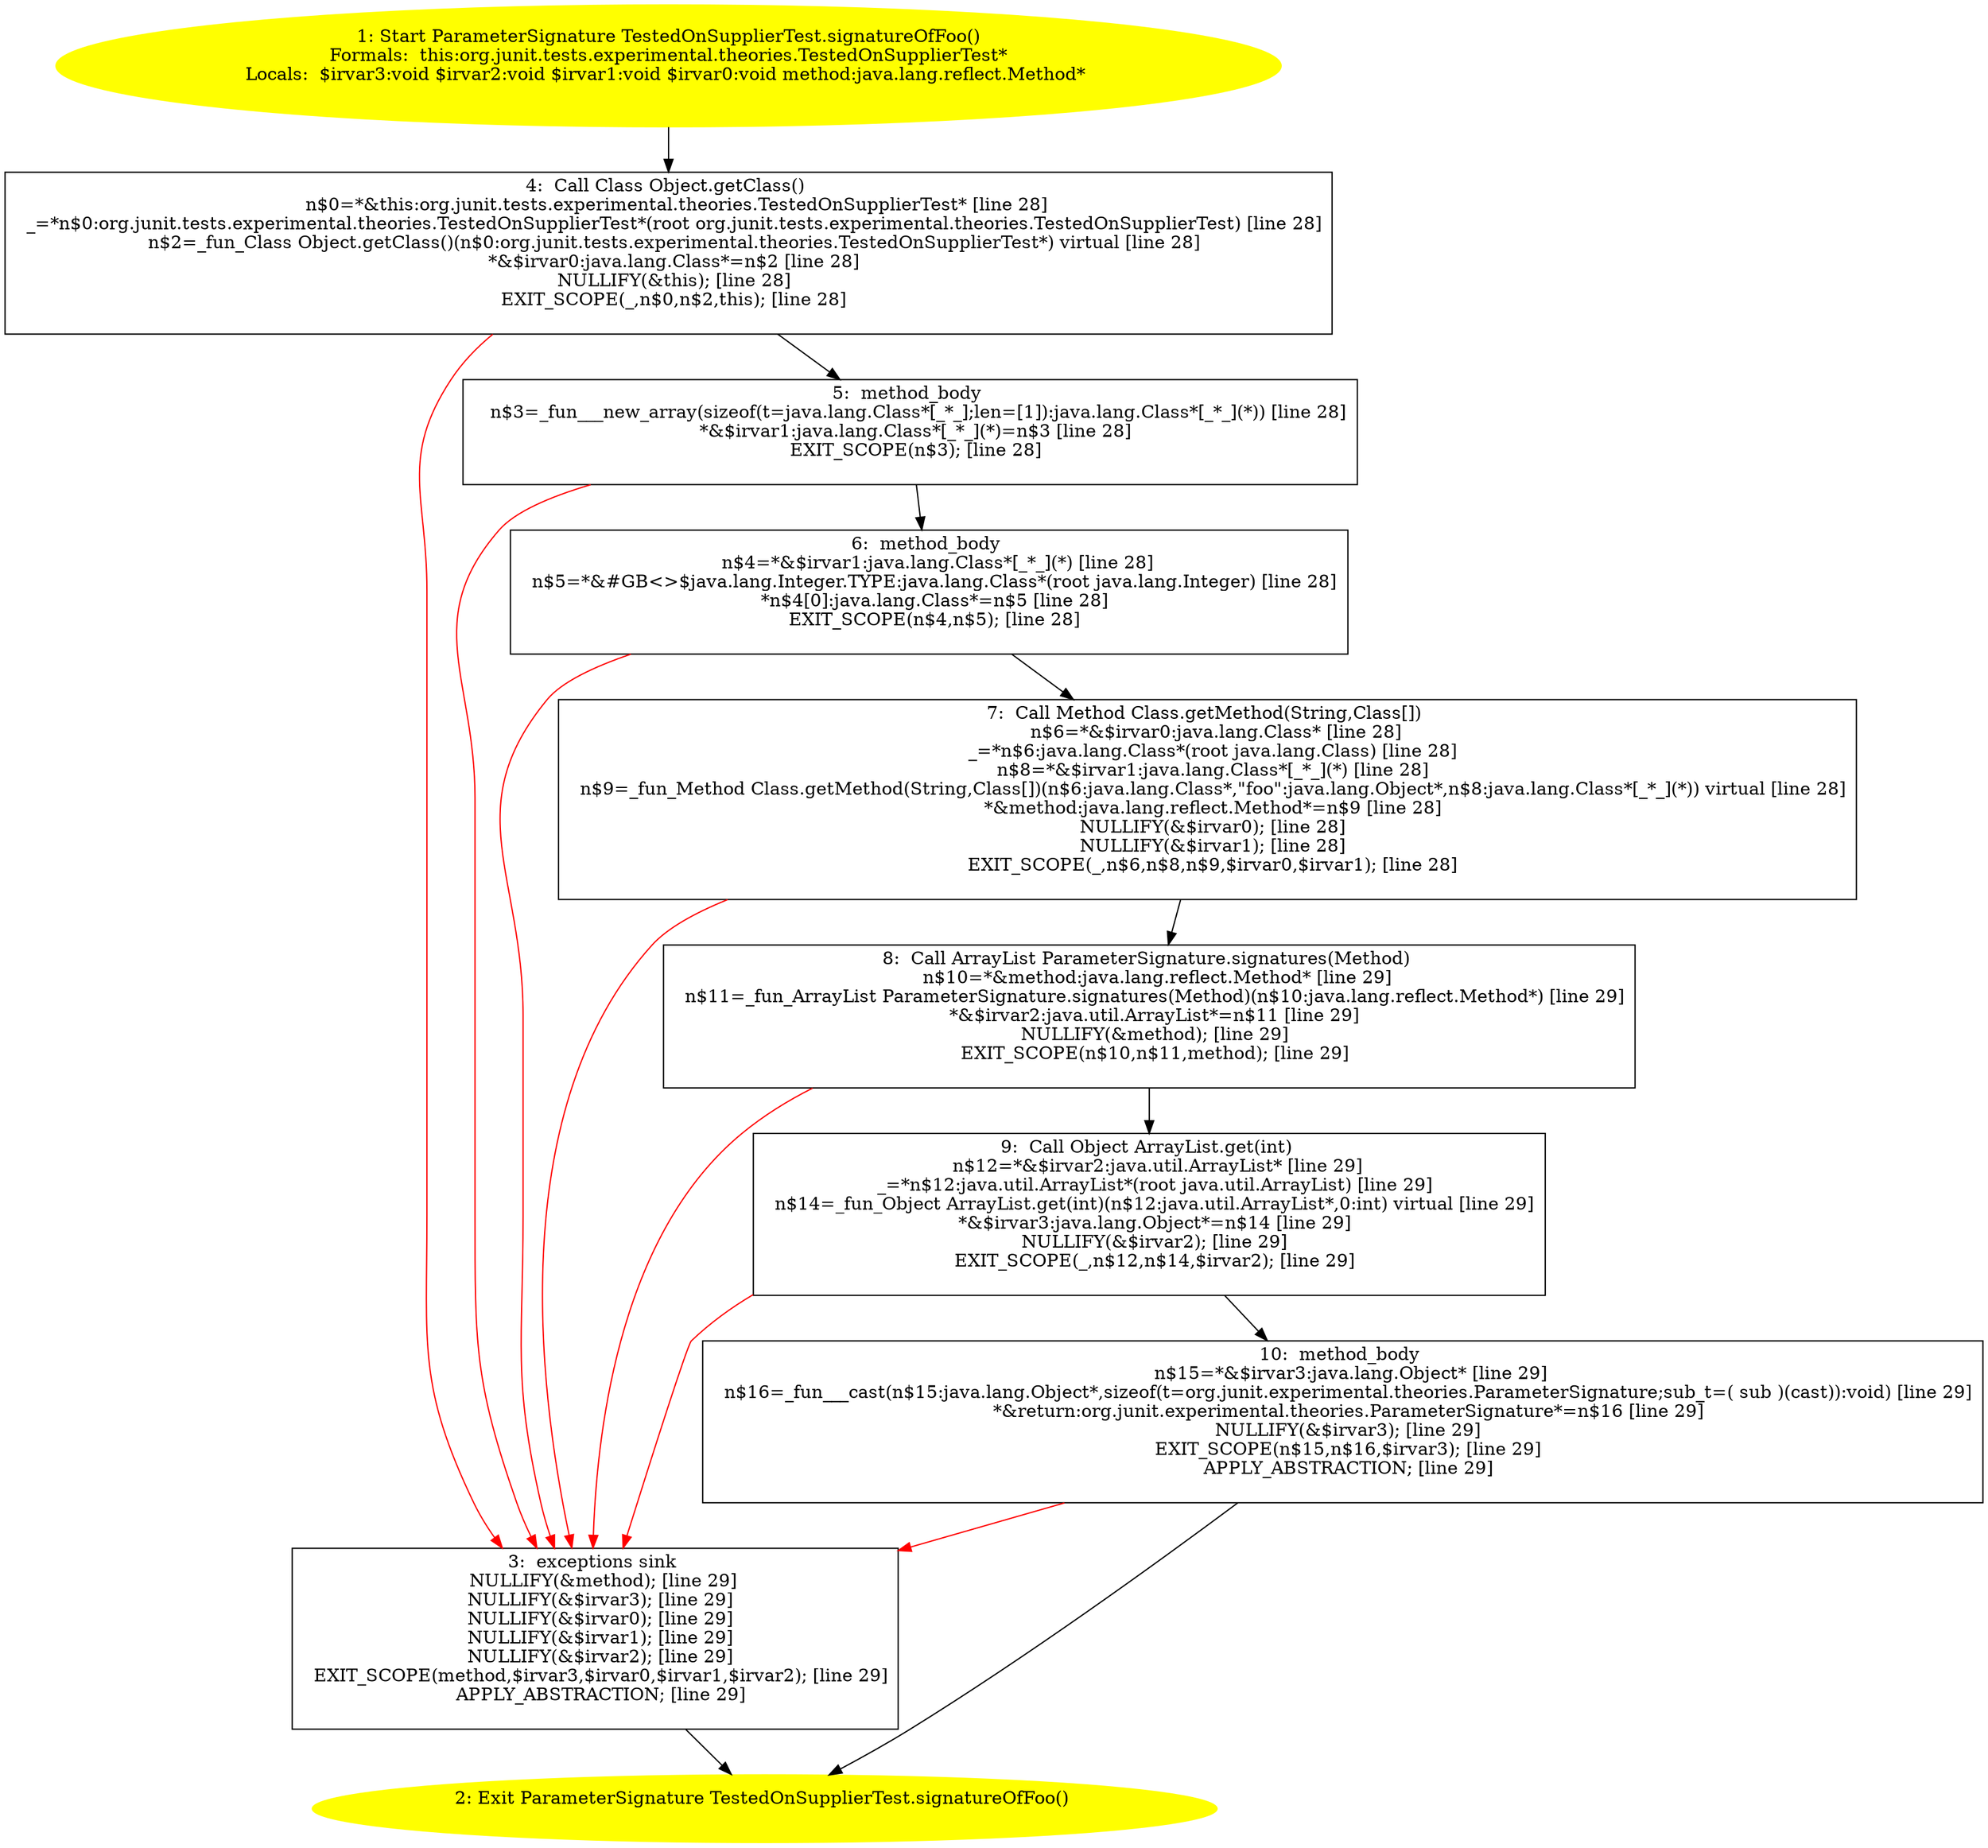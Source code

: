 /* @generated */
digraph cfg {
"org.junit.tests.experimental.theories.TestedOnSupplierTest.signatureOfFoo():org.junit.experimental.t.3caf54466743ae30498e544247da51bd_1" [label="1: Start ParameterSignature TestedOnSupplierTest.signatureOfFoo()\nFormals:  this:org.junit.tests.experimental.theories.TestedOnSupplierTest*\nLocals:  $irvar3:void $irvar2:void $irvar1:void $irvar0:void method:java.lang.reflect.Method* \n  " color=yellow style=filled]
	

	 "org.junit.tests.experimental.theories.TestedOnSupplierTest.signatureOfFoo():org.junit.experimental.t.3caf54466743ae30498e544247da51bd_1" -> "org.junit.tests.experimental.theories.TestedOnSupplierTest.signatureOfFoo():org.junit.experimental.t.3caf54466743ae30498e544247da51bd_4" ;
"org.junit.tests.experimental.theories.TestedOnSupplierTest.signatureOfFoo():org.junit.experimental.t.3caf54466743ae30498e544247da51bd_2" [label="2: Exit ParameterSignature TestedOnSupplierTest.signatureOfFoo() \n  " color=yellow style=filled]
	

"org.junit.tests.experimental.theories.TestedOnSupplierTest.signatureOfFoo():org.junit.experimental.t.3caf54466743ae30498e544247da51bd_3" [label="3:  exceptions sink \n   NULLIFY(&method); [line 29]\n  NULLIFY(&$irvar3); [line 29]\n  NULLIFY(&$irvar0); [line 29]\n  NULLIFY(&$irvar1); [line 29]\n  NULLIFY(&$irvar2); [line 29]\n  EXIT_SCOPE(method,$irvar3,$irvar0,$irvar1,$irvar2); [line 29]\n  APPLY_ABSTRACTION; [line 29]\n " shape="box"]
	

	 "org.junit.tests.experimental.theories.TestedOnSupplierTest.signatureOfFoo():org.junit.experimental.t.3caf54466743ae30498e544247da51bd_3" -> "org.junit.tests.experimental.theories.TestedOnSupplierTest.signatureOfFoo():org.junit.experimental.t.3caf54466743ae30498e544247da51bd_2" ;
"org.junit.tests.experimental.theories.TestedOnSupplierTest.signatureOfFoo():org.junit.experimental.t.3caf54466743ae30498e544247da51bd_4" [label="4:  Call Class Object.getClass() \n   n$0=*&this:org.junit.tests.experimental.theories.TestedOnSupplierTest* [line 28]\n  _=*n$0:org.junit.tests.experimental.theories.TestedOnSupplierTest*(root org.junit.tests.experimental.theories.TestedOnSupplierTest) [line 28]\n  n$2=_fun_Class Object.getClass()(n$0:org.junit.tests.experimental.theories.TestedOnSupplierTest*) virtual [line 28]\n  *&$irvar0:java.lang.Class*=n$2 [line 28]\n  NULLIFY(&this); [line 28]\n  EXIT_SCOPE(_,n$0,n$2,this); [line 28]\n " shape="box"]
	

	 "org.junit.tests.experimental.theories.TestedOnSupplierTest.signatureOfFoo():org.junit.experimental.t.3caf54466743ae30498e544247da51bd_4" -> "org.junit.tests.experimental.theories.TestedOnSupplierTest.signatureOfFoo():org.junit.experimental.t.3caf54466743ae30498e544247da51bd_5" ;
	 "org.junit.tests.experimental.theories.TestedOnSupplierTest.signatureOfFoo():org.junit.experimental.t.3caf54466743ae30498e544247da51bd_4" -> "org.junit.tests.experimental.theories.TestedOnSupplierTest.signatureOfFoo():org.junit.experimental.t.3caf54466743ae30498e544247da51bd_3" [color="red" ];
"org.junit.tests.experimental.theories.TestedOnSupplierTest.signatureOfFoo():org.junit.experimental.t.3caf54466743ae30498e544247da51bd_5" [label="5:  method_body \n   n$3=_fun___new_array(sizeof(t=java.lang.Class*[_*_];len=[1]):java.lang.Class*[_*_](*)) [line 28]\n  *&$irvar1:java.lang.Class*[_*_](*)=n$3 [line 28]\n  EXIT_SCOPE(n$3); [line 28]\n " shape="box"]
	

	 "org.junit.tests.experimental.theories.TestedOnSupplierTest.signatureOfFoo():org.junit.experimental.t.3caf54466743ae30498e544247da51bd_5" -> "org.junit.tests.experimental.theories.TestedOnSupplierTest.signatureOfFoo():org.junit.experimental.t.3caf54466743ae30498e544247da51bd_6" ;
	 "org.junit.tests.experimental.theories.TestedOnSupplierTest.signatureOfFoo():org.junit.experimental.t.3caf54466743ae30498e544247da51bd_5" -> "org.junit.tests.experimental.theories.TestedOnSupplierTest.signatureOfFoo():org.junit.experimental.t.3caf54466743ae30498e544247da51bd_3" [color="red" ];
"org.junit.tests.experimental.theories.TestedOnSupplierTest.signatureOfFoo():org.junit.experimental.t.3caf54466743ae30498e544247da51bd_6" [label="6:  method_body \n   n$4=*&$irvar1:java.lang.Class*[_*_](*) [line 28]\n  n$5=*&#GB<>$java.lang.Integer.TYPE:java.lang.Class*(root java.lang.Integer) [line 28]\n  *n$4[0]:java.lang.Class*=n$5 [line 28]\n  EXIT_SCOPE(n$4,n$5); [line 28]\n " shape="box"]
	

	 "org.junit.tests.experimental.theories.TestedOnSupplierTest.signatureOfFoo():org.junit.experimental.t.3caf54466743ae30498e544247da51bd_6" -> "org.junit.tests.experimental.theories.TestedOnSupplierTest.signatureOfFoo():org.junit.experimental.t.3caf54466743ae30498e544247da51bd_7" ;
	 "org.junit.tests.experimental.theories.TestedOnSupplierTest.signatureOfFoo():org.junit.experimental.t.3caf54466743ae30498e544247da51bd_6" -> "org.junit.tests.experimental.theories.TestedOnSupplierTest.signatureOfFoo():org.junit.experimental.t.3caf54466743ae30498e544247da51bd_3" [color="red" ];
"org.junit.tests.experimental.theories.TestedOnSupplierTest.signatureOfFoo():org.junit.experimental.t.3caf54466743ae30498e544247da51bd_7" [label="7:  Call Method Class.getMethod(String,Class[]) \n   n$6=*&$irvar0:java.lang.Class* [line 28]\n  _=*n$6:java.lang.Class*(root java.lang.Class) [line 28]\n  n$8=*&$irvar1:java.lang.Class*[_*_](*) [line 28]\n  n$9=_fun_Method Class.getMethod(String,Class[])(n$6:java.lang.Class*,\"foo\":java.lang.Object*,n$8:java.lang.Class*[_*_](*)) virtual [line 28]\n  *&method:java.lang.reflect.Method*=n$9 [line 28]\n  NULLIFY(&$irvar0); [line 28]\n  NULLIFY(&$irvar1); [line 28]\n  EXIT_SCOPE(_,n$6,n$8,n$9,$irvar0,$irvar1); [line 28]\n " shape="box"]
	

	 "org.junit.tests.experimental.theories.TestedOnSupplierTest.signatureOfFoo():org.junit.experimental.t.3caf54466743ae30498e544247da51bd_7" -> "org.junit.tests.experimental.theories.TestedOnSupplierTest.signatureOfFoo():org.junit.experimental.t.3caf54466743ae30498e544247da51bd_8" ;
	 "org.junit.tests.experimental.theories.TestedOnSupplierTest.signatureOfFoo():org.junit.experimental.t.3caf54466743ae30498e544247da51bd_7" -> "org.junit.tests.experimental.theories.TestedOnSupplierTest.signatureOfFoo():org.junit.experimental.t.3caf54466743ae30498e544247da51bd_3" [color="red" ];
"org.junit.tests.experimental.theories.TestedOnSupplierTest.signatureOfFoo():org.junit.experimental.t.3caf54466743ae30498e544247da51bd_8" [label="8:  Call ArrayList ParameterSignature.signatures(Method) \n   n$10=*&method:java.lang.reflect.Method* [line 29]\n  n$11=_fun_ArrayList ParameterSignature.signatures(Method)(n$10:java.lang.reflect.Method*) [line 29]\n  *&$irvar2:java.util.ArrayList*=n$11 [line 29]\n  NULLIFY(&method); [line 29]\n  EXIT_SCOPE(n$10,n$11,method); [line 29]\n " shape="box"]
	

	 "org.junit.tests.experimental.theories.TestedOnSupplierTest.signatureOfFoo():org.junit.experimental.t.3caf54466743ae30498e544247da51bd_8" -> "org.junit.tests.experimental.theories.TestedOnSupplierTest.signatureOfFoo():org.junit.experimental.t.3caf54466743ae30498e544247da51bd_9" ;
	 "org.junit.tests.experimental.theories.TestedOnSupplierTest.signatureOfFoo():org.junit.experimental.t.3caf54466743ae30498e544247da51bd_8" -> "org.junit.tests.experimental.theories.TestedOnSupplierTest.signatureOfFoo():org.junit.experimental.t.3caf54466743ae30498e544247da51bd_3" [color="red" ];
"org.junit.tests.experimental.theories.TestedOnSupplierTest.signatureOfFoo():org.junit.experimental.t.3caf54466743ae30498e544247da51bd_9" [label="9:  Call Object ArrayList.get(int) \n   n$12=*&$irvar2:java.util.ArrayList* [line 29]\n  _=*n$12:java.util.ArrayList*(root java.util.ArrayList) [line 29]\n  n$14=_fun_Object ArrayList.get(int)(n$12:java.util.ArrayList*,0:int) virtual [line 29]\n  *&$irvar3:java.lang.Object*=n$14 [line 29]\n  NULLIFY(&$irvar2); [line 29]\n  EXIT_SCOPE(_,n$12,n$14,$irvar2); [line 29]\n " shape="box"]
	

	 "org.junit.tests.experimental.theories.TestedOnSupplierTest.signatureOfFoo():org.junit.experimental.t.3caf54466743ae30498e544247da51bd_9" -> "org.junit.tests.experimental.theories.TestedOnSupplierTest.signatureOfFoo():org.junit.experimental.t.3caf54466743ae30498e544247da51bd_10" ;
	 "org.junit.tests.experimental.theories.TestedOnSupplierTest.signatureOfFoo():org.junit.experimental.t.3caf54466743ae30498e544247da51bd_9" -> "org.junit.tests.experimental.theories.TestedOnSupplierTest.signatureOfFoo():org.junit.experimental.t.3caf54466743ae30498e544247da51bd_3" [color="red" ];
"org.junit.tests.experimental.theories.TestedOnSupplierTest.signatureOfFoo():org.junit.experimental.t.3caf54466743ae30498e544247da51bd_10" [label="10:  method_body \n   n$15=*&$irvar3:java.lang.Object* [line 29]\n  n$16=_fun___cast(n$15:java.lang.Object*,sizeof(t=org.junit.experimental.theories.ParameterSignature;sub_t=( sub )(cast)):void) [line 29]\n  *&return:org.junit.experimental.theories.ParameterSignature*=n$16 [line 29]\n  NULLIFY(&$irvar3); [line 29]\n  EXIT_SCOPE(n$15,n$16,$irvar3); [line 29]\n  APPLY_ABSTRACTION; [line 29]\n " shape="box"]
	

	 "org.junit.tests.experimental.theories.TestedOnSupplierTest.signatureOfFoo():org.junit.experimental.t.3caf54466743ae30498e544247da51bd_10" -> "org.junit.tests.experimental.theories.TestedOnSupplierTest.signatureOfFoo():org.junit.experimental.t.3caf54466743ae30498e544247da51bd_2" ;
	 "org.junit.tests.experimental.theories.TestedOnSupplierTest.signatureOfFoo():org.junit.experimental.t.3caf54466743ae30498e544247da51bd_10" -> "org.junit.tests.experimental.theories.TestedOnSupplierTest.signatureOfFoo():org.junit.experimental.t.3caf54466743ae30498e544247da51bd_3" [color="red" ];
}
